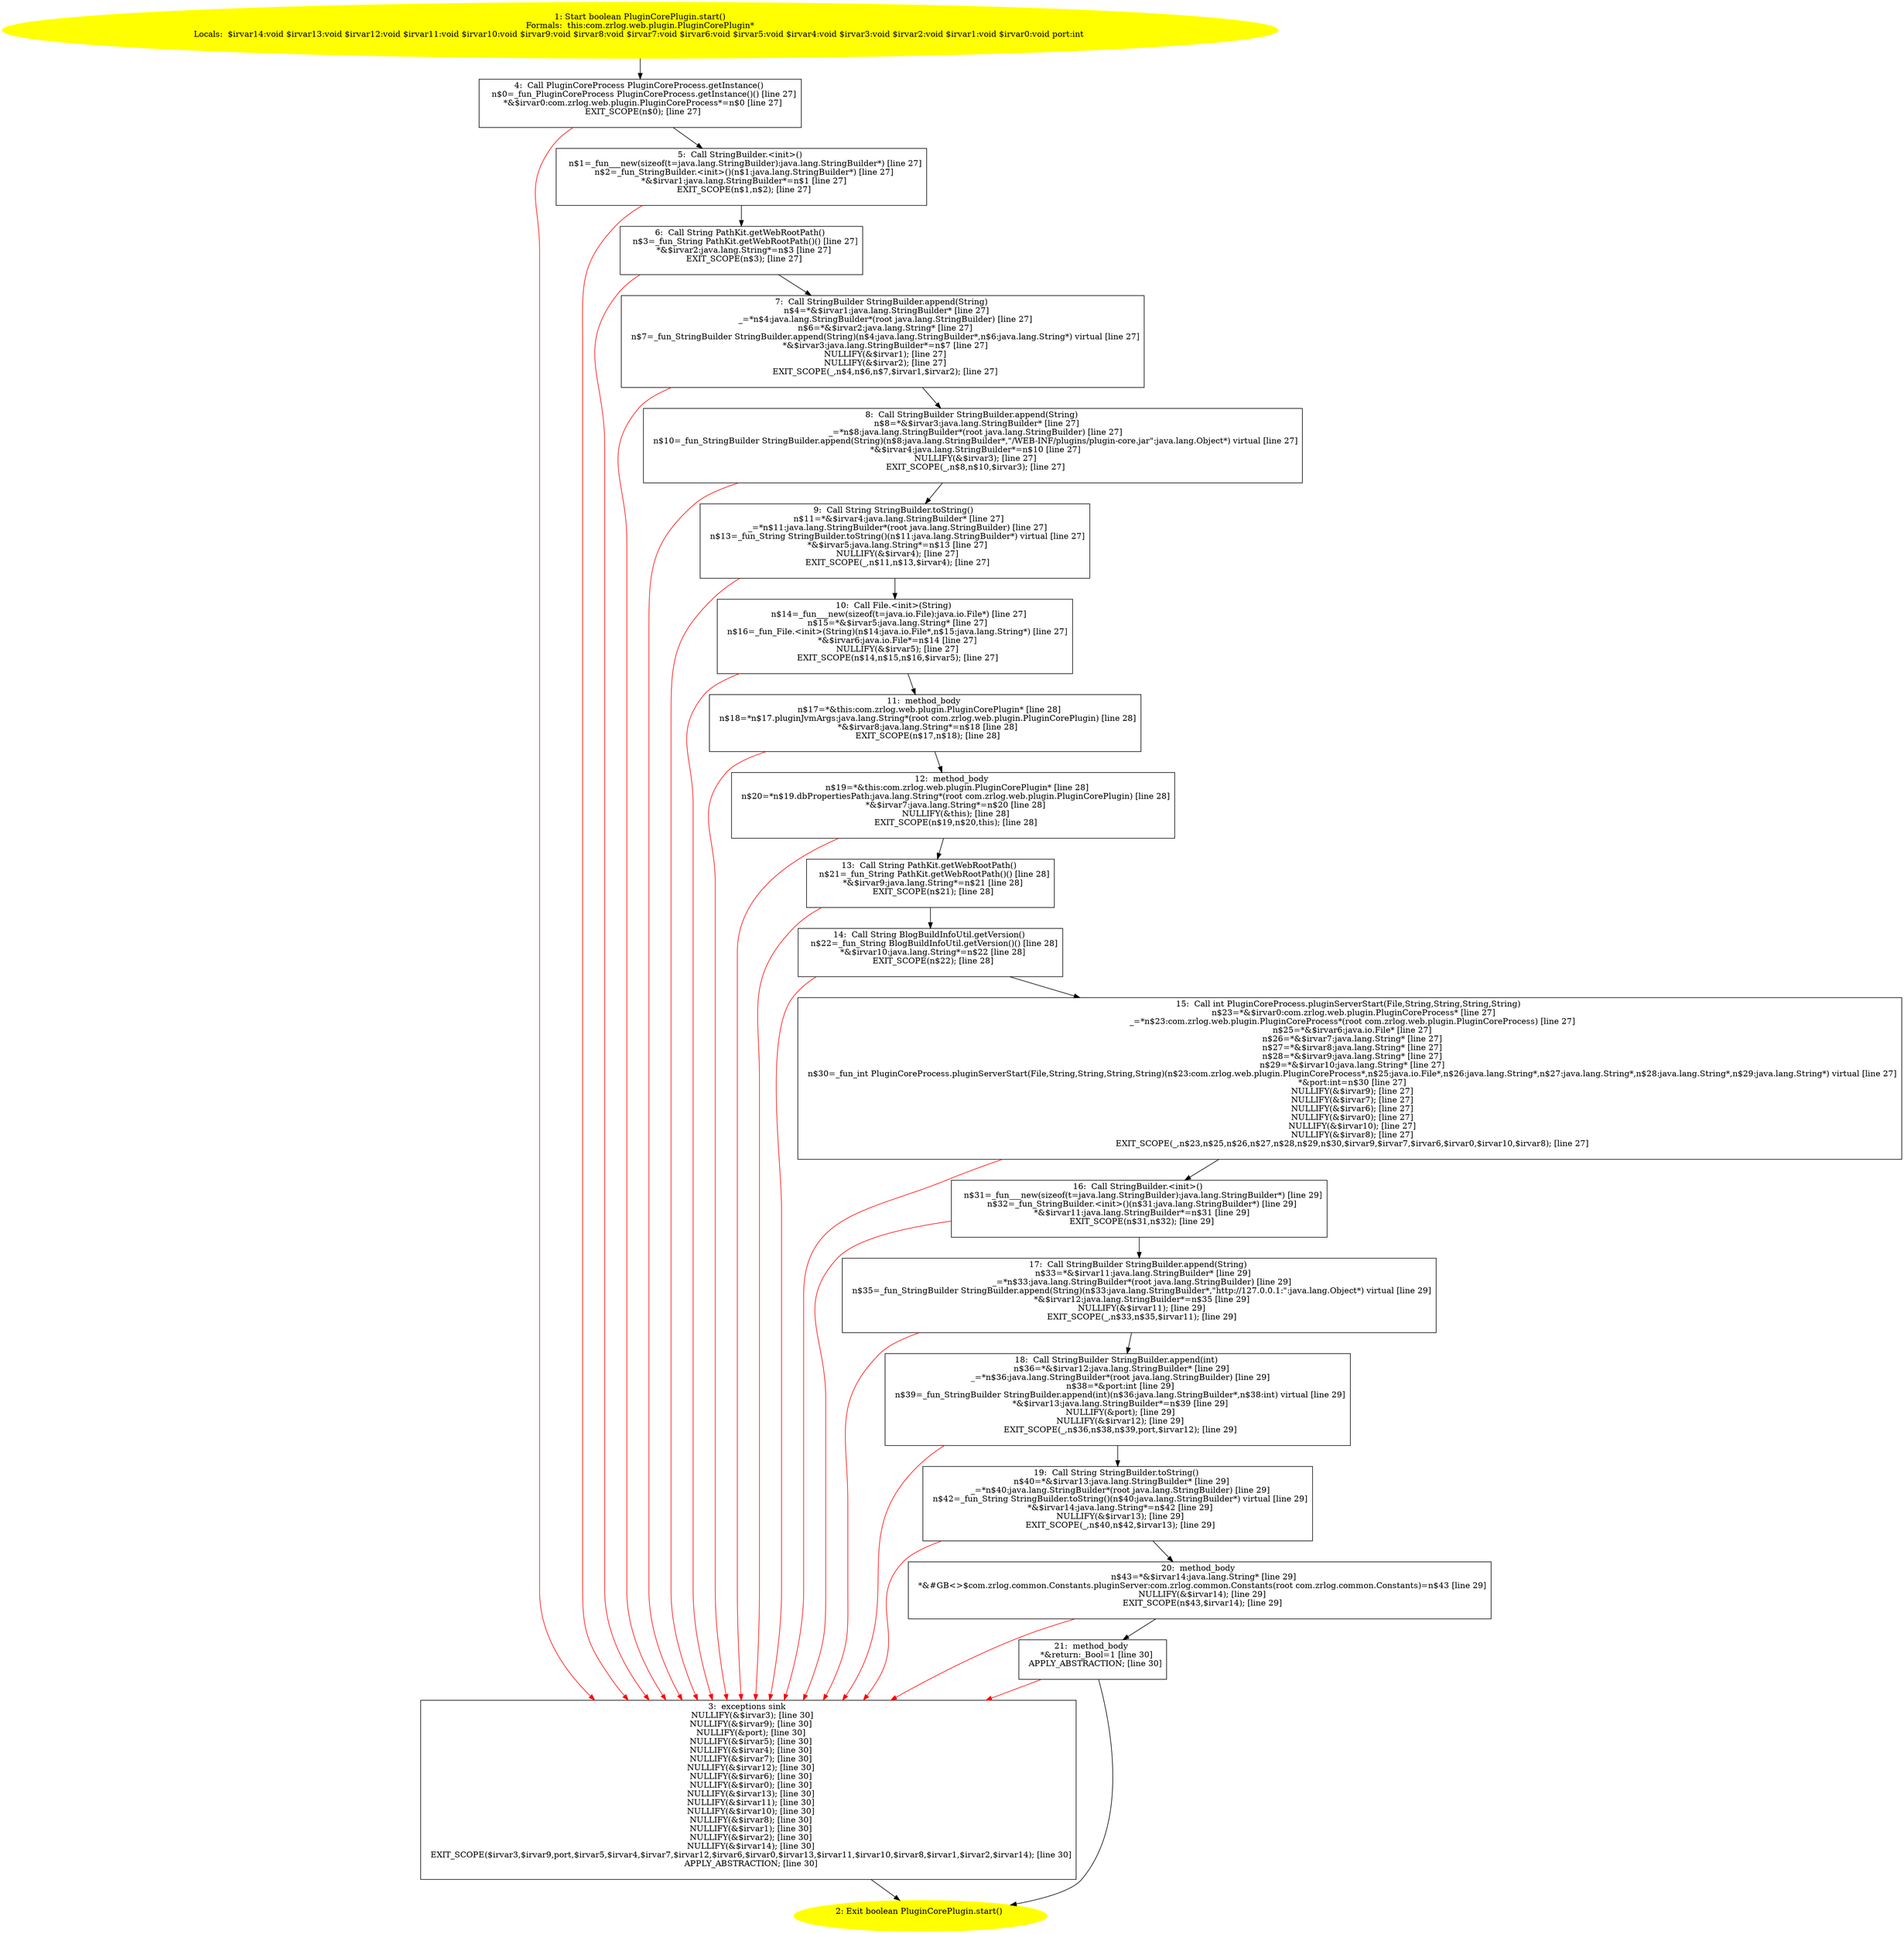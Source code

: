 /* @generated */
digraph cfg {
"com.zrlog.web.plugin.PluginCorePlugin.start():boolean.eae2a48468c82ddf512b3cef8f159487_1" [label="1: Start boolean PluginCorePlugin.start()\nFormals:  this:com.zrlog.web.plugin.PluginCorePlugin*\nLocals:  $irvar14:void $irvar13:void $irvar12:void $irvar11:void $irvar10:void $irvar9:void $irvar8:void $irvar7:void $irvar6:void $irvar5:void $irvar4:void $irvar3:void $irvar2:void $irvar1:void $irvar0:void port:int \n  " color=yellow style=filled]
	

	 "com.zrlog.web.plugin.PluginCorePlugin.start():boolean.eae2a48468c82ddf512b3cef8f159487_1" -> "com.zrlog.web.plugin.PluginCorePlugin.start():boolean.eae2a48468c82ddf512b3cef8f159487_4" ;
"com.zrlog.web.plugin.PluginCorePlugin.start():boolean.eae2a48468c82ddf512b3cef8f159487_2" [label="2: Exit boolean PluginCorePlugin.start() \n  " color=yellow style=filled]
	

"com.zrlog.web.plugin.PluginCorePlugin.start():boolean.eae2a48468c82ddf512b3cef8f159487_3" [label="3:  exceptions sink \n   NULLIFY(&$irvar3); [line 30]\n  NULLIFY(&$irvar9); [line 30]\n  NULLIFY(&port); [line 30]\n  NULLIFY(&$irvar5); [line 30]\n  NULLIFY(&$irvar4); [line 30]\n  NULLIFY(&$irvar7); [line 30]\n  NULLIFY(&$irvar12); [line 30]\n  NULLIFY(&$irvar6); [line 30]\n  NULLIFY(&$irvar0); [line 30]\n  NULLIFY(&$irvar13); [line 30]\n  NULLIFY(&$irvar11); [line 30]\n  NULLIFY(&$irvar10); [line 30]\n  NULLIFY(&$irvar8); [line 30]\n  NULLIFY(&$irvar1); [line 30]\n  NULLIFY(&$irvar2); [line 30]\n  NULLIFY(&$irvar14); [line 30]\n  EXIT_SCOPE($irvar3,$irvar9,port,$irvar5,$irvar4,$irvar7,$irvar12,$irvar6,$irvar0,$irvar13,$irvar11,$irvar10,$irvar8,$irvar1,$irvar2,$irvar14); [line 30]\n  APPLY_ABSTRACTION; [line 30]\n " shape="box"]
	

	 "com.zrlog.web.plugin.PluginCorePlugin.start():boolean.eae2a48468c82ddf512b3cef8f159487_3" -> "com.zrlog.web.plugin.PluginCorePlugin.start():boolean.eae2a48468c82ddf512b3cef8f159487_2" ;
"com.zrlog.web.plugin.PluginCorePlugin.start():boolean.eae2a48468c82ddf512b3cef8f159487_4" [label="4:  Call PluginCoreProcess PluginCoreProcess.getInstance() \n   n$0=_fun_PluginCoreProcess PluginCoreProcess.getInstance()() [line 27]\n  *&$irvar0:com.zrlog.web.plugin.PluginCoreProcess*=n$0 [line 27]\n  EXIT_SCOPE(n$0); [line 27]\n " shape="box"]
	

	 "com.zrlog.web.plugin.PluginCorePlugin.start():boolean.eae2a48468c82ddf512b3cef8f159487_4" -> "com.zrlog.web.plugin.PluginCorePlugin.start():boolean.eae2a48468c82ddf512b3cef8f159487_5" ;
	 "com.zrlog.web.plugin.PluginCorePlugin.start():boolean.eae2a48468c82ddf512b3cef8f159487_4" -> "com.zrlog.web.plugin.PluginCorePlugin.start():boolean.eae2a48468c82ddf512b3cef8f159487_3" [color="red" ];
"com.zrlog.web.plugin.PluginCorePlugin.start():boolean.eae2a48468c82ddf512b3cef8f159487_5" [label="5:  Call StringBuilder.<init>() \n   n$1=_fun___new(sizeof(t=java.lang.StringBuilder):java.lang.StringBuilder*) [line 27]\n  n$2=_fun_StringBuilder.<init>()(n$1:java.lang.StringBuilder*) [line 27]\n  *&$irvar1:java.lang.StringBuilder*=n$1 [line 27]\n  EXIT_SCOPE(n$1,n$2); [line 27]\n " shape="box"]
	

	 "com.zrlog.web.plugin.PluginCorePlugin.start():boolean.eae2a48468c82ddf512b3cef8f159487_5" -> "com.zrlog.web.plugin.PluginCorePlugin.start():boolean.eae2a48468c82ddf512b3cef8f159487_6" ;
	 "com.zrlog.web.plugin.PluginCorePlugin.start():boolean.eae2a48468c82ddf512b3cef8f159487_5" -> "com.zrlog.web.plugin.PluginCorePlugin.start():boolean.eae2a48468c82ddf512b3cef8f159487_3" [color="red" ];
"com.zrlog.web.plugin.PluginCorePlugin.start():boolean.eae2a48468c82ddf512b3cef8f159487_6" [label="6:  Call String PathKit.getWebRootPath() \n   n$3=_fun_String PathKit.getWebRootPath()() [line 27]\n  *&$irvar2:java.lang.String*=n$3 [line 27]\n  EXIT_SCOPE(n$3); [line 27]\n " shape="box"]
	

	 "com.zrlog.web.plugin.PluginCorePlugin.start():boolean.eae2a48468c82ddf512b3cef8f159487_6" -> "com.zrlog.web.plugin.PluginCorePlugin.start():boolean.eae2a48468c82ddf512b3cef8f159487_7" ;
	 "com.zrlog.web.plugin.PluginCorePlugin.start():boolean.eae2a48468c82ddf512b3cef8f159487_6" -> "com.zrlog.web.plugin.PluginCorePlugin.start():boolean.eae2a48468c82ddf512b3cef8f159487_3" [color="red" ];
"com.zrlog.web.plugin.PluginCorePlugin.start():boolean.eae2a48468c82ddf512b3cef8f159487_7" [label="7:  Call StringBuilder StringBuilder.append(String) \n   n$4=*&$irvar1:java.lang.StringBuilder* [line 27]\n  _=*n$4:java.lang.StringBuilder*(root java.lang.StringBuilder) [line 27]\n  n$6=*&$irvar2:java.lang.String* [line 27]\n  n$7=_fun_StringBuilder StringBuilder.append(String)(n$4:java.lang.StringBuilder*,n$6:java.lang.String*) virtual [line 27]\n  *&$irvar3:java.lang.StringBuilder*=n$7 [line 27]\n  NULLIFY(&$irvar1); [line 27]\n  NULLIFY(&$irvar2); [line 27]\n  EXIT_SCOPE(_,n$4,n$6,n$7,$irvar1,$irvar2); [line 27]\n " shape="box"]
	

	 "com.zrlog.web.plugin.PluginCorePlugin.start():boolean.eae2a48468c82ddf512b3cef8f159487_7" -> "com.zrlog.web.plugin.PluginCorePlugin.start():boolean.eae2a48468c82ddf512b3cef8f159487_8" ;
	 "com.zrlog.web.plugin.PluginCorePlugin.start():boolean.eae2a48468c82ddf512b3cef8f159487_7" -> "com.zrlog.web.plugin.PluginCorePlugin.start():boolean.eae2a48468c82ddf512b3cef8f159487_3" [color="red" ];
"com.zrlog.web.plugin.PluginCorePlugin.start():boolean.eae2a48468c82ddf512b3cef8f159487_8" [label="8:  Call StringBuilder StringBuilder.append(String) \n   n$8=*&$irvar3:java.lang.StringBuilder* [line 27]\n  _=*n$8:java.lang.StringBuilder*(root java.lang.StringBuilder) [line 27]\n  n$10=_fun_StringBuilder StringBuilder.append(String)(n$8:java.lang.StringBuilder*,\"/WEB-INF/plugins/plugin-core.jar\":java.lang.Object*) virtual [line 27]\n  *&$irvar4:java.lang.StringBuilder*=n$10 [line 27]\n  NULLIFY(&$irvar3); [line 27]\n  EXIT_SCOPE(_,n$8,n$10,$irvar3); [line 27]\n " shape="box"]
	

	 "com.zrlog.web.plugin.PluginCorePlugin.start():boolean.eae2a48468c82ddf512b3cef8f159487_8" -> "com.zrlog.web.plugin.PluginCorePlugin.start():boolean.eae2a48468c82ddf512b3cef8f159487_9" ;
	 "com.zrlog.web.plugin.PluginCorePlugin.start():boolean.eae2a48468c82ddf512b3cef8f159487_8" -> "com.zrlog.web.plugin.PluginCorePlugin.start():boolean.eae2a48468c82ddf512b3cef8f159487_3" [color="red" ];
"com.zrlog.web.plugin.PluginCorePlugin.start():boolean.eae2a48468c82ddf512b3cef8f159487_9" [label="9:  Call String StringBuilder.toString() \n   n$11=*&$irvar4:java.lang.StringBuilder* [line 27]\n  _=*n$11:java.lang.StringBuilder*(root java.lang.StringBuilder) [line 27]\n  n$13=_fun_String StringBuilder.toString()(n$11:java.lang.StringBuilder*) virtual [line 27]\n  *&$irvar5:java.lang.String*=n$13 [line 27]\n  NULLIFY(&$irvar4); [line 27]\n  EXIT_SCOPE(_,n$11,n$13,$irvar4); [line 27]\n " shape="box"]
	

	 "com.zrlog.web.plugin.PluginCorePlugin.start():boolean.eae2a48468c82ddf512b3cef8f159487_9" -> "com.zrlog.web.plugin.PluginCorePlugin.start():boolean.eae2a48468c82ddf512b3cef8f159487_10" ;
	 "com.zrlog.web.plugin.PluginCorePlugin.start():boolean.eae2a48468c82ddf512b3cef8f159487_9" -> "com.zrlog.web.plugin.PluginCorePlugin.start():boolean.eae2a48468c82ddf512b3cef8f159487_3" [color="red" ];
"com.zrlog.web.plugin.PluginCorePlugin.start():boolean.eae2a48468c82ddf512b3cef8f159487_10" [label="10:  Call File.<init>(String) \n   n$14=_fun___new(sizeof(t=java.io.File):java.io.File*) [line 27]\n  n$15=*&$irvar5:java.lang.String* [line 27]\n  n$16=_fun_File.<init>(String)(n$14:java.io.File*,n$15:java.lang.String*) [line 27]\n  *&$irvar6:java.io.File*=n$14 [line 27]\n  NULLIFY(&$irvar5); [line 27]\n  EXIT_SCOPE(n$14,n$15,n$16,$irvar5); [line 27]\n " shape="box"]
	

	 "com.zrlog.web.plugin.PluginCorePlugin.start():boolean.eae2a48468c82ddf512b3cef8f159487_10" -> "com.zrlog.web.plugin.PluginCorePlugin.start():boolean.eae2a48468c82ddf512b3cef8f159487_11" ;
	 "com.zrlog.web.plugin.PluginCorePlugin.start():boolean.eae2a48468c82ddf512b3cef8f159487_10" -> "com.zrlog.web.plugin.PluginCorePlugin.start():boolean.eae2a48468c82ddf512b3cef8f159487_3" [color="red" ];
"com.zrlog.web.plugin.PluginCorePlugin.start():boolean.eae2a48468c82ddf512b3cef8f159487_11" [label="11:  method_body \n   n$17=*&this:com.zrlog.web.plugin.PluginCorePlugin* [line 28]\n  n$18=*n$17.pluginJvmArgs:java.lang.String*(root com.zrlog.web.plugin.PluginCorePlugin) [line 28]\n  *&$irvar8:java.lang.String*=n$18 [line 28]\n  EXIT_SCOPE(n$17,n$18); [line 28]\n " shape="box"]
	

	 "com.zrlog.web.plugin.PluginCorePlugin.start():boolean.eae2a48468c82ddf512b3cef8f159487_11" -> "com.zrlog.web.plugin.PluginCorePlugin.start():boolean.eae2a48468c82ddf512b3cef8f159487_12" ;
	 "com.zrlog.web.plugin.PluginCorePlugin.start():boolean.eae2a48468c82ddf512b3cef8f159487_11" -> "com.zrlog.web.plugin.PluginCorePlugin.start():boolean.eae2a48468c82ddf512b3cef8f159487_3" [color="red" ];
"com.zrlog.web.plugin.PluginCorePlugin.start():boolean.eae2a48468c82ddf512b3cef8f159487_12" [label="12:  method_body \n   n$19=*&this:com.zrlog.web.plugin.PluginCorePlugin* [line 28]\n  n$20=*n$19.dbPropertiesPath:java.lang.String*(root com.zrlog.web.plugin.PluginCorePlugin) [line 28]\n  *&$irvar7:java.lang.String*=n$20 [line 28]\n  NULLIFY(&this); [line 28]\n  EXIT_SCOPE(n$19,n$20,this); [line 28]\n " shape="box"]
	

	 "com.zrlog.web.plugin.PluginCorePlugin.start():boolean.eae2a48468c82ddf512b3cef8f159487_12" -> "com.zrlog.web.plugin.PluginCorePlugin.start():boolean.eae2a48468c82ddf512b3cef8f159487_13" ;
	 "com.zrlog.web.plugin.PluginCorePlugin.start():boolean.eae2a48468c82ddf512b3cef8f159487_12" -> "com.zrlog.web.plugin.PluginCorePlugin.start():boolean.eae2a48468c82ddf512b3cef8f159487_3" [color="red" ];
"com.zrlog.web.plugin.PluginCorePlugin.start():boolean.eae2a48468c82ddf512b3cef8f159487_13" [label="13:  Call String PathKit.getWebRootPath() \n   n$21=_fun_String PathKit.getWebRootPath()() [line 28]\n  *&$irvar9:java.lang.String*=n$21 [line 28]\n  EXIT_SCOPE(n$21); [line 28]\n " shape="box"]
	

	 "com.zrlog.web.plugin.PluginCorePlugin.start():boolean.eae2a48468c82ddf512b3cef8f159487_13" -> "com.zrlog.web.plugin.PluginCorePlugin.start():boolean.eae2a48468c82ddf512b3cef8f159487_14" ;
	 "com.zrlog.web.plugin.PluginCorePlugin.start():boolean.eae2a48468c82ddf512b3cef8f159487_13" -> "com.zrlog.web.plugin.PluginCorePlugin.start():boolean.eae2a48468c82ddf512b3cef8f159487_3" [color="red" ];
"com.zrlog.web.plugin.PluginCorePlugin.start():boolean.eae2a48468c82ddf512b3cef8f159487_14" [label="14:  Call String BlogBuildInfoUtil.getVersion() \n   n$22=_fun_String BlogBuildInfoUtil.getVersion()() [line 28]\n  *&$irvar10:java.lang.String*=n$22 [line 28]\n  EXIT_SCOPE(n$22); [line 28]\n " shape="box"]
	

	 "com.zrlog.web.plugin.PluginCorePlugin.start():boolean.eae2a48468c82ddf512b3cef8f159487_14" -> "com.zrlog.web.plugin.PluginCorePlugin.start():boolean.eae2a48468c82ddf512b3cef8f159487_15" ;
	 "com.zrlog.web.plugin.PluginCorePlugin.start():boolean.eae2a48468c82ddf512b3cef8f159487_14" -> "com.zrlog.web.plugin.PluginCorePlugin.start():boolean.eae2a48468c82ddf512b3cef8f159487_3" [color="red" ];
"com.zrlog.web.plugin.PluginCorePlugin.start():boolean.eae2a48468c82ddf512b3cef8f159487_15" [label="15:  Call int PluginCoreProcess.pluginServerStart(File,String,String,String,String) \n   n$23=*&$irvar0:com.zrlog.web.plugin.PluginCoreProcess* [line 27]\n  _=*n$23:com.zrlog.web.plugin.PluginCoreProcess*(root com.zrlog.web.plugin.PluginCoreProcess) [line 27]\n  n$25=*&$irvar6:java.io.File* [line 27]\n  n$26=*&$irvar7:java.lang.String* [line 27]\n  n$27=*&$irvar8:java.lang.String* [line 27]\n  n$28=*&$irvar9:java.lang.String* [line 27]\n  n$29=*&$irvar10:java.lang.String* [line 27]\n  n$30=_fun_int PluginCoreProcess.pluginServerStart(File,String,String,String,String)(n$23:com.zrlog.web.plugin.PluginCoreProcess*,n$25:java.io.File*,n$26:java.lang.String*,n$27:java.lang.String*,n$28:java.lang.String*,n$29:java.lang.String*) virtual [line 27]\n  *&port:int=n$30 [line 27]\n  NULLIFY(&$irvar9); [line 27]\n  NULLIFY(&$irvar7); [line 27]\n  NULLIFY(&$irvar6); [line 27]\n  NULLIFY(&$irvar0); [line 27]\n  NULLIFY(&$irvar10); [line 27]\n  NULLIFY(&$irvar8); [line 27]\n  EXIT_SCOPE(_,n$23,n$25,n$26,n$27,n$28,n$29,n$30,$irvar9,$irvar7,$irvar6,$irvar0,$irvar10,$irvar8); [line 27]\n " shape="box"]
	

	 "com.zrlog.web.plugin.PluginCorePlugin.start():boolean.eae2a48468c82ddf512b3cef8f159487_15" -> "com.zrlog.web.plugin.PluginCorePlugin.start():boolean.eae2a48468c82ddf512b3cef8f159487_16" ;
	 "com.zrlog.web.plugin.PluginCorePlugin.start():boolean.eae2a48468c82ddf512b3cef8f159487_15" -> "com.zrlog.web.plugin.PluginCorePlugin.start():boolean.eae2a48468c82ddf512b3cef8f159487_3" [color="red" ];
"com.zrlog.web.plugin.PluginCorePlugin.start():boolean.eae2a48468c82ddf512b3cef8f159487_16" [label="16:  Call StringBuilder.<init>() \n   n$31=_fun___new(sizeof(t=java.lang.StringBuilder):java.lang.StringBuilder*) [line 29]\n  n$32=_fun_StringBuilder.<init>()(n$31:java.lang.StringBuilder*) [line 29]\n  *&$irvar11:java.lang.StringBuilder*=n$31 [line 29]\n  EXIT_SCOPE(n$31,n$32); [line 29]\n " shape="box"]
	

	 "com.zrlog.web.plugin.PluginCorePlugin.start():boolean.eae2a48468c82ddf512b3cef8f159487_16" -> "com.zrlog.web.plugin.PluginCorePlugin.start():boolean.eae2a48468c82ddf512b3cef8f159487_17" ;
	 "com.zrlog.web.plugin.PluginCorePlugin.start():boolean.eae2a48468c82ddf512b3cef8f159487_16" -> "com.zrlog.web.plugin.PluginCorePlugin.start():boolean.eae2a48468c82ddf512b3cef8f159487_3" [color="red" ];
"com.zrlog.web.plugin.PluginCorePlugin.start():boolean.eae2a48468c82ddf512b3cef8f159487_17" [label="17:  Call StringBuilder StringBuilder.append(String) \n   n$33=*&$irvar11:java.lang.StringBuilder* [line 29]\n  _=*n$33:java.lang.StringBuilder*(root java.lang.StringBuilder) [line 29]\n  n$35=_fun_StringBuilder StringBuilder.append(String)(n$33:java.lang.StringBuilder*,\"http://127.0.0.1:\":java.lang.Object*) virtual [line 29]\n  *&$irvar12:java.lang.StringBuilder*=n$35 [line 29]\n  NULLIFY(&$irvar11); [line 29]\n  EXIT_SCOPE(_,n$33,n$35,$irvar11); [line 29]\n " shape="box"]
	

	 "com.zrlog.web.plugin.PluginCorePlugin.start():boolean.eae2a48468c82ddf512b3cef8f159487_17" -> "com.zrlog.web.plugin.PluginCorePlugin.start():boolean.eae2a48468c82ddf512b3cef8f159487_18" ;
	 "com.zrlog.web.plugin.PluginCorePlugin.start():boolean.eae2a48468c82ddf512b3cef8f159487_17" -> "com.zrlog.web.plugin.PluginCorePlugin.start():boolean.eae2a48468c82ddf512b3cef8f159487_3" [color="red" ];
"com.zrlog.web.plugin.PluginCorePlugin.start():boolean.eae2a48468c82ddf512b3cef8f159487_18" [label="18:  Call StringBuilder StringBuilder.append(int) \n   n$36=*&$irvar12:java.lang.StringBuilder* [line 29]\n  _=*n$36:java.lang.StringBuilder*(root java.lang.StringBuilder) [line 29]\n  n$38=*&port:int [line 29]\n  n$39=_fun_StringBuilder StringBuilder.append(int)(n$36:java.lang.StringBuilder*,n$38:int) virtual [line 29]\n  *&$irvar13:java.lang.StringBuilder*=n$39 [line 29]\n  NULLIFY(&port); [line 29]\n  NULLIFY(&$irvar12); [line 29]\n  EXIT_SCOPE(_,n$36,n$38,n$39,port,$irvar12); [line 29]\n " shape="box"]
	

	 "com.zrlog.web.plugin.PluginCorePlugin.start():boolean.eae2a48468c82ddf512b3cef8f159487_18" -> "com.zrlog.web.plugin.PluginCorePlugin.start():boolean.eae2a48468c82ddf512b3cef8f159487_19" ;
	 "com.zrlog.web.plugin.PluginCorePlugin.start():boolean.eae2a48468c82ddf512b3cef8f159487_18" -> "com.zrlog.web.plugin.PluginCorePlugin.start():boolean.eae2a48468c82ddf512b3cef8f159487_3" [color="red" ];
"com.zrlog.web.plugin.PluginCorePlugin.start():boolean.eae2a48468c82ddf512b3cef8f159487_19" [label="19:  Call String StringBuilder.toString() \n   n$40=*&$irvar13:java.lang.StringBuilder* [line 29]\n  _=*n$40:java.lang.StringBuilder*(root java.lang.StringBuilder) [line 29]\n  n$42=_fun_String StringBuilder.toString()(n$40:java.lang.StringBuilder*) virtual [line 29]\n  *&$irvar14:java.lang.String*=n$42 [line 29]\n  NULLIFY(&$irvar13); [line 29]\n  EXIT_SCOPE(_,n$40,n$42,$irvar13); [line 29]\n " shape="box"]
	

	 "com.zrlog.web.plugin.PluginCorePlugin.start():boolean.eae2a48468c82ddf512b3cef8f159487_19" -> "com.zrlog.web.plugin.PluginCorePlugin.start():boolean.eae2a48468c82ddf512b3cef8f159487_20" ;
	 "com.zrlog.web.plugin.PluginCorePlugin.start():boolean.eae2a48468c82ddf512b3cef8f159487_19" -> "com.zrlog.web.plugin.PluginCorePlugin.start():boolean.eae2a48468c82ddf512b3cef8f159487_3" [color="red" ];
"com.zrlog.web.plugin.PluginCorePlugin.start():boolean.eae2a48468c82ddf512b3cef8f159487_20" [label="20:  method_body \n   n$43=*&$irvar14:java.lang.String* [line 29]\n  *&#GB<>$com.zrlog.common.Constants.pluginServer:com.zrlog.common.Constants(root com.zrlog.common.Constants)=n$43 [line 29]\n  NULLIFY(&$irvar14); [line 29]\n  EXIT_SCOPE(n$43,$irvar14); [line 29]\n " shape="box"]
	

	 "com.zrlog.web.plugin.PluginCorePlugin.start():boolean.eae2a48468c82ddf512b3cef8f159487_20" -> "com.zrlog.web.plugin.PluginCorePlugin.start():boolean.eae2a48468c82ddf512b3cef8f159487_21" ;
	 "com.zrlog.web.plugin.PluginCorePlugin.start():boolean.eae2a48468c82ddf512b3cef8f159487_20" -> "com.zrlog.web.plugin.PluginCorePlugin.start():boolean.eae2a48468c82ddf512b3cef8f159487_3" [color="red" ];
"com.zrlog.web.plugin.PluginCorePlugin.start():boolean.eae2a48468c82ddf512b3cef8f159487_21" [label="21:  method_body \n   *&return:_Bool=1 [line 30]\n  APPLY_ABSTRACTION; [line 30]\n " shape="box"]
	

	 "com.zrlog.web.plugin.PluginCorePlugin.start():boolean.eae2a48468c82ddf512b3cef8f159487_21" -> "com.zrlog.web.plugin.PluginCorePlugin.start():boolean.eae2a48468c82ddf512b3cef8f159487_2" ;
	 "com.zrlog.web.plugin.PluginCorePlugin.start():boolean.eae2a48468c82ddf512b3cef8f159487_21" -> "com.zrlog.web.plugin.PluginCorePlugin.start():boolean.eae2a48468c82ddf512b3cef8f159487_3" [color="red" ];
}
